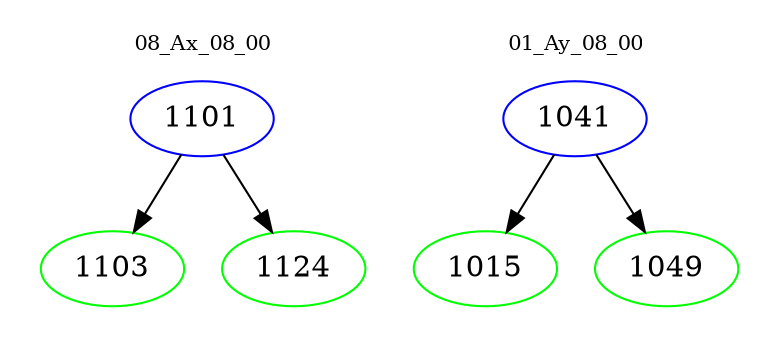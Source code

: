 digraph{
subgraph cluster_0 {
color = white
label = "08_Ax_08_00";
fontsize=10;
T0_1101 [label="1101", color="blue"]
T0_1101 -> T0_1103 [color="black"]
T0_1103 [label="1103", color="green"]
T0_1101 -> T0_1124 [color="black"]
T0_1124 [label="1124", color="green"]
}
subgraph cluster_1 {
color = white
label = "01_Ay_08_00";
fontsize=10;
T1_1041 [label="1041", color="blue"]
T1_1041 -> T1_1015 [color="black"]
T1_1015 [label="1015", color="green"]
T1_1041 -> T1_1049 [color="black"]
T1_1049 [label="1049", color="green"]
}
}
